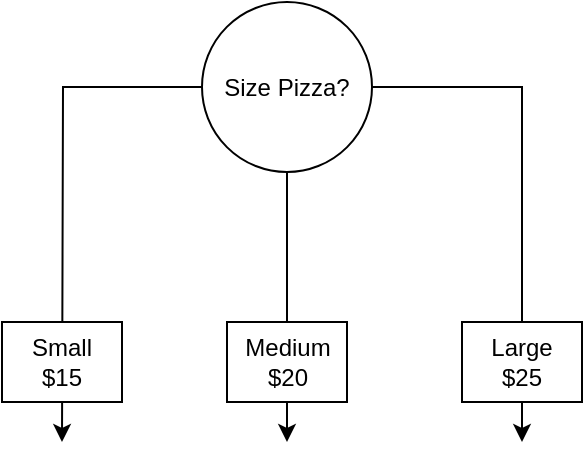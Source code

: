 <mxfile version="14.1.2" type="github">
  <diagram id="FUQ7WM10_oxuQGR_7635" name="Page-1">
    <mxGraphModel dx="981" dy="554" grid="1" gridSize="10" guides="1" tooltips="1" connect="1" arrows="1" fold="1" page="1" pageScale="1" pageWidth="850" pageHeight="1100" math="0" shadow="0">
      <root>
        <mxCell id="0" />
        <mxCell id="1" parent="0" />
        <mxCell id="pUrWqBLiwYEnSv1kH_32-18" style="edgeStyle=orthogonalEdgeStyle;rounded=0;orthogonalLoop=1;jettySize=auto;html=1;" edge="1" parent="1" source="pUrWqBLiwYEnSv1kH_32-1">
          <mxGeometry relative="1" as="geometry">
            <mxPoint x="290" y="360" as="targetPoint" />
          </mxGeometry>
        </mxCell>
        <mxCell id="pUrWqBLiwYEnSv1kH_32-19" style="edgeStyle=orthogonalEdgeStyle;rounded=0;orthogonalLoop=1;jettySize=auto;html=1;exitX=1;exitY=0.5;exitDx=0;exitDy=0;" edge="1" parent="1" source="pUrWqBLiwYEnSv1kH_32-1">
          <mxGeometry relative="1" as="geometry">
            <mxPoint x="520" y="360" as="targetPoint" />
            <Array as="points">
              <mxPoint x="520" y="182" />
              <mxPoint x="520" y="360" />
            </Array>
          </mxGeometry>
        </mxCell>
        <mxCell id="pUrWqBLiwYEnSv1kH_32-20" style="edgeStyle=orthogonalEdgeStyle;rounded=0;orthogonalLoop=1;jettySize=auto;html=1;exitX=0.5;exitY=1;exitDx=0;exitDy=0;" edge="1" parent="1" source="pUrWqBLiwYEnSv1kH_32-1">
          <mxGeometry relative="1" as="geometry">
            <mxPoint x="402.5" y="360" as="targetPoint" />
          </mxGeometry>
        </mxCell>
        <mxCell id="pUrWqBLiwYEnSv1kH_32-1" value="Size Pizza?" style="ellipse;whiteSpace=wrap;html=1;aspect=fixed;" vertex="1" parent="1">
          <mxGeometry x="360" y="140" width="85" height="85" as="geometry" />
        </mxCell>
        <mxCell id="pUrWqBLiwYEnSv1kH_32-25" value="Small&lt;br&gt;$15" style="whiteSpace=wrap;html=1;" vertex="1" parent="1">
          <mxGeometry x="260" y="300" width="60" height="40" as="geometry" />
        </mxCell>
        <mxCell id="pUrWqBLiwYEnSv1kH_32-28" value="Medium&lt;br&gt;$20" style="whiteSpace=wrap;html=1;" vertex="1" parent="1">
          <mxGeometry x="372.5" y="300" width="60" height="40" as="geometry" />
        </mxCell>
        <mxCell id="pUrWqBLiwYEnSv1kH_32-30" value="Large&lt;br&gt;$25" style="whiteSpace=wrap;html=1;" vertex="1" parent="1">
          <mxGeometry x="490" y="300" width="60" height="40" as="geometry" />
        </mxCell>
      </root>
    </mxGraphModel>
  </diagram>
</mxfile>
